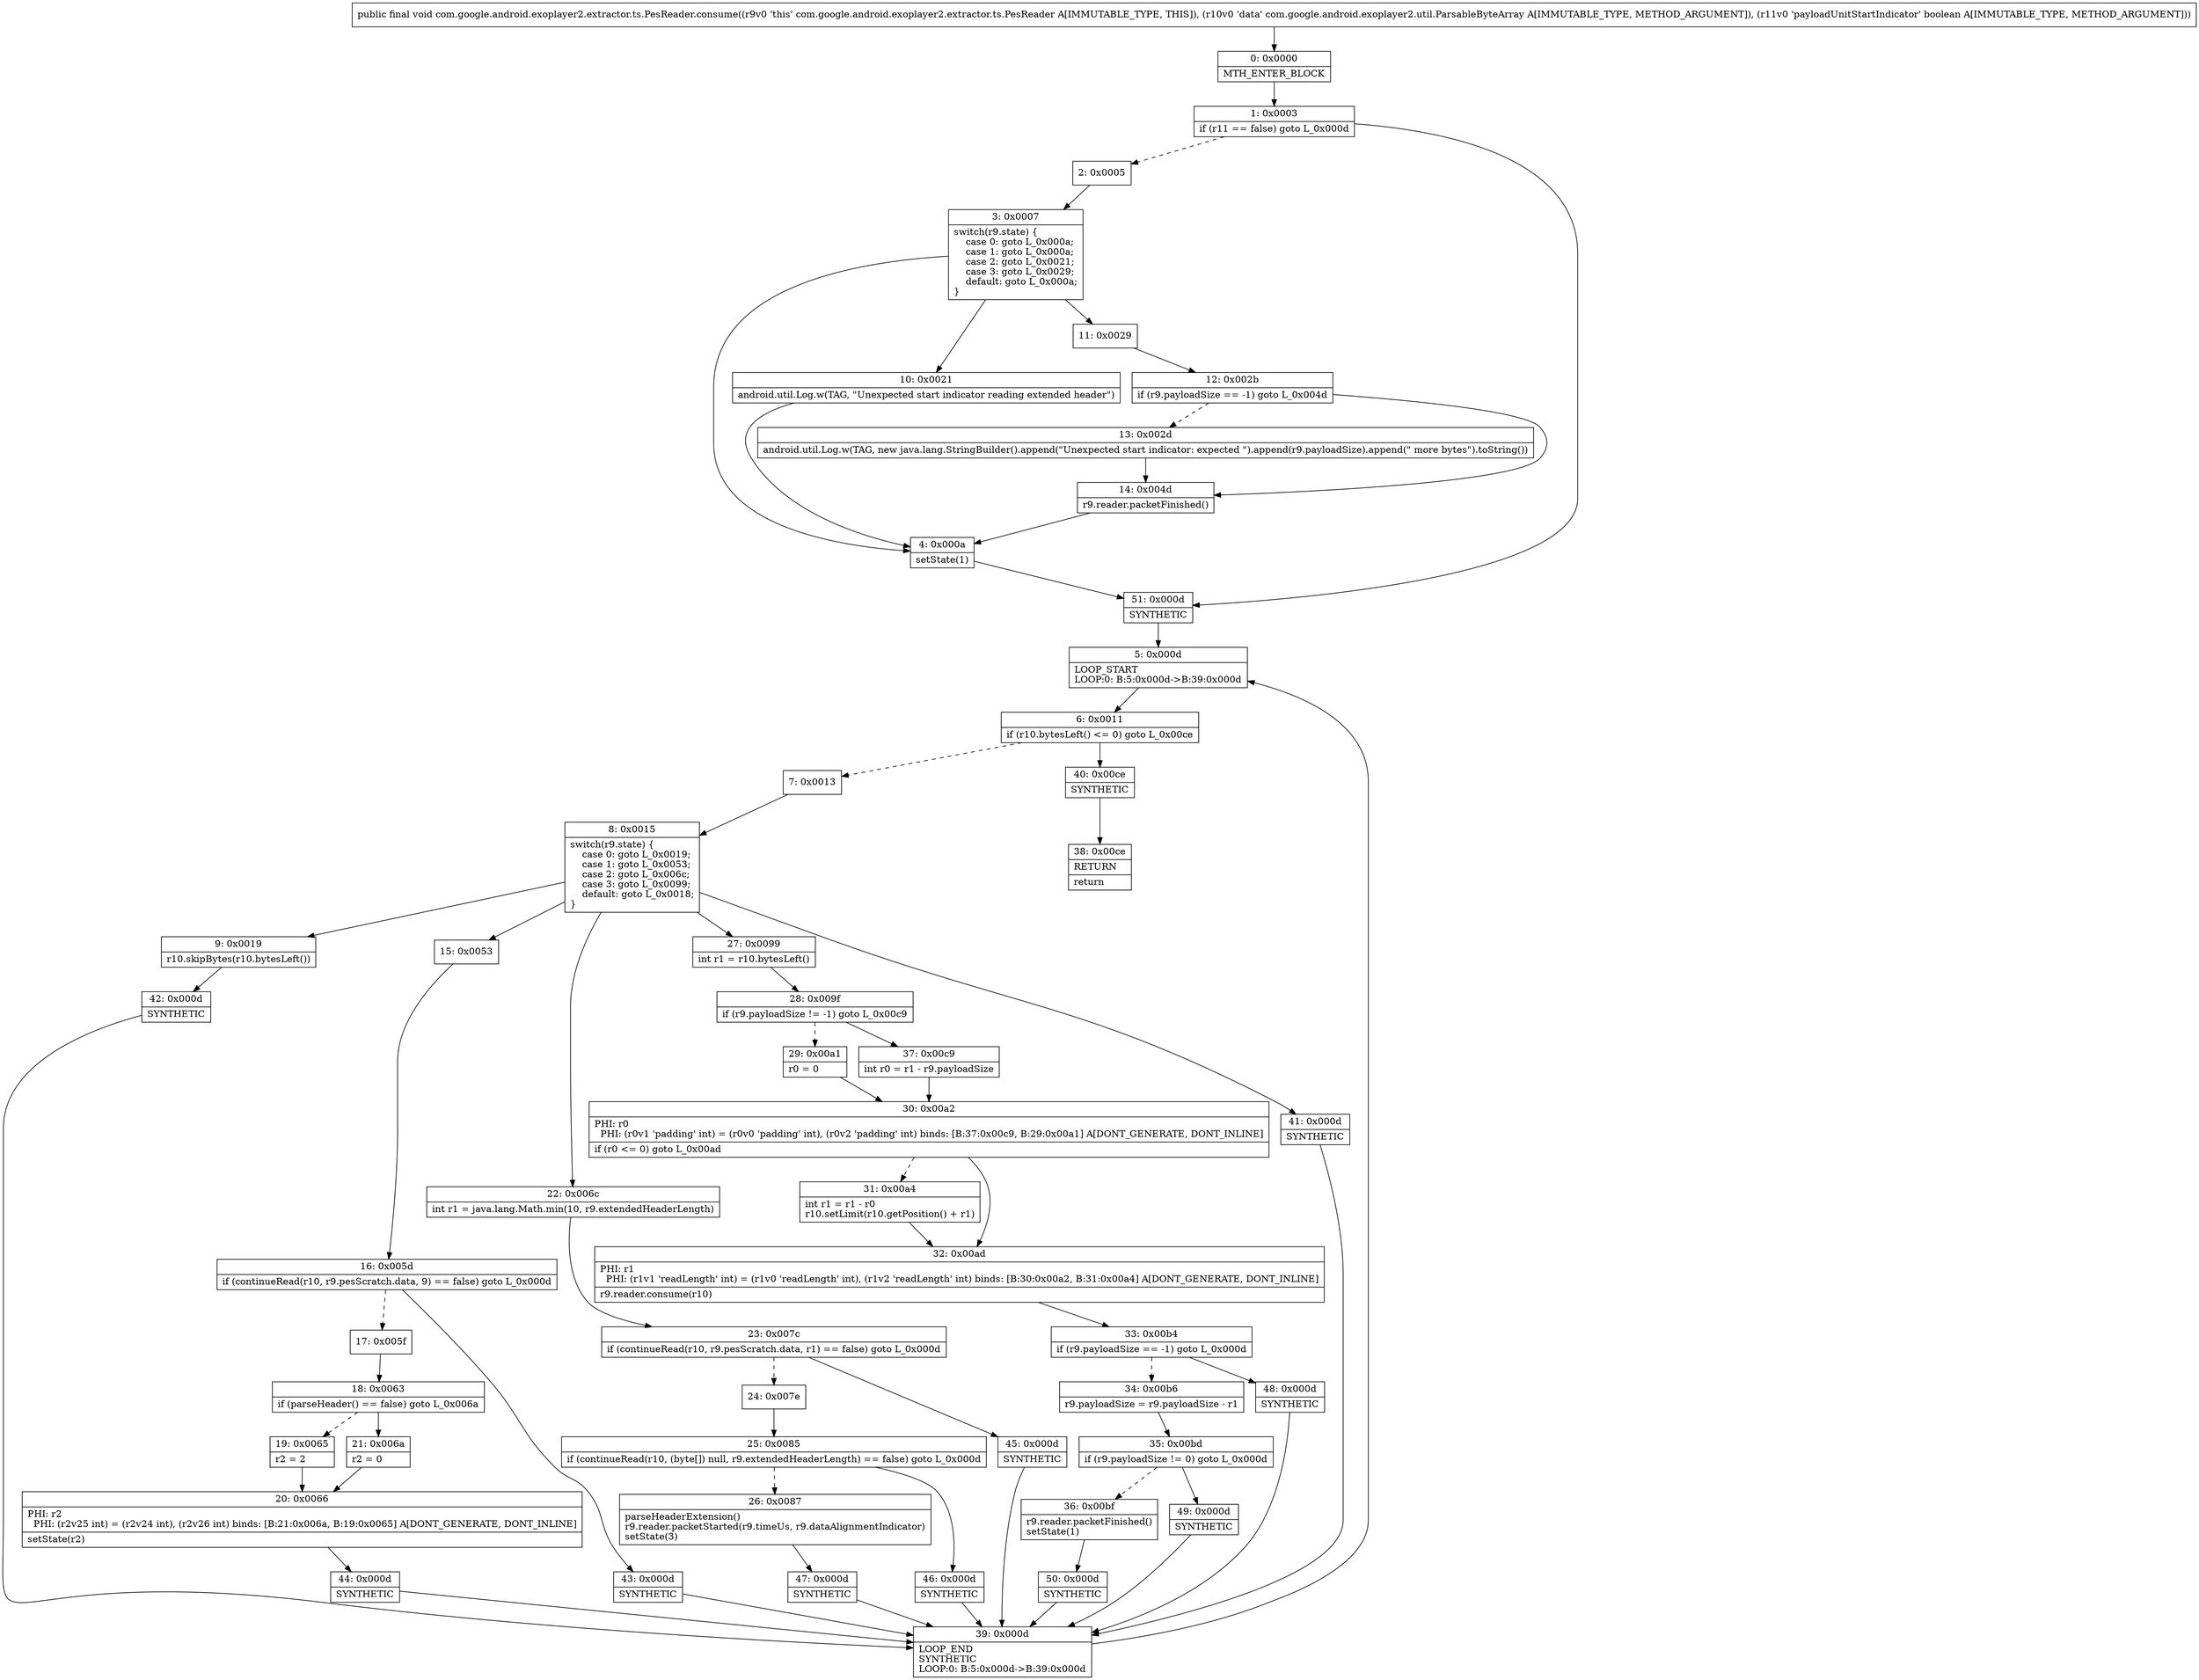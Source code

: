 digraph "CFG forcom.google.android.exoplayer2.extractor.ts.PesReader.consume(Lcom\/google\/android\/exoplayer2\/util\/ParsableByteArray;Z)V" {
Node_0 [shape=record,label="{0\:\ 0x0000|MTH_ENTER_BLOCK\l}"];
Node_1 [shape=record,label="{1\:\ 0x0003|if (r11 == false) goto L_0x000d\l}"];
Node_2 [shape=record,label="{2\:\ 0x0005}"];
Node_3 [shape=record,label="{3\:\ 0x0007|switch(r9.state) \{\l    case 0: goto L_0x000a;\l    case 1: goto L_0x000a;\l    case 2: goto L_0x0021;\l    case 3: goto L_0x0029;\l    default: goto L_0x000a;\l\}\l}"];
Node_4 [shape=record,label="{4\:\ 0x000a|setState(1)\l}"];
Node_5 [shape=record,label="{5\:\ 0x000d|LOOP_START\lLOOP:0: B:5:0x000d\-\>B:39:0x000d\l}"];
Node_6 [shape=record,label="{6\:\ 0x0011|if (r10.bytesLeft() \<= 0) goto L_0x00ce\l}"];
Node_7 [shape=record,label="{7\:\ 0x0013}"];
Node_8 [shape=record,label="{8\:\ 0x0015|switch(r9.state) \{\l    case 0: goto L_0x0019;\l    case 1: goto L_0x0053;\l    case 2: goto L_0x006c;\l    case 3: goto L_0x0099;\l    default: goto L_0x0018;\l\}\l}"];
Node_9 [shape=record,label="{9\:\ 0x0019|r10.skipBytes(r10.bytesLeft())\l}"];
Node_10 [shape=record,label="{10\:\ 0x0021|android.util.Log.w(TAG, \"Unexpected start indicator reading extended header\")\l}"];
Node_11 [shape=record,label="{11\:\ 0x0029}"];
Node_12 [shape=record,label="{12\:\ 0x002b|if (r9.payloadSize == \-1) goto L_0x004d\l}"];
Node_13 [shape=record,label="{13\:\ 0x002d|android.util.Log.w(TAG, new java.lang.StringBuilder().append(\"Unexpected start indicator: expected \").append(r9.payloadSize).append(\" more bytes\").toString())\l}"];
Node_14 [shape=record,label="{14\:\ 0x004d|r9.reader.packetFinished()\l}"];
Node_15 [shape=record,label="{15\:\ 0x0053}"];
Node_16 [shape=record,label="{16\:\ 0x005d|if (continueRead(r10, r9.pesScratch.data, 9) == false) goto L_0x000d\l}"];
Node_17 [shape=record,label="{17\:\ 0x005f}"];
Node_18 [shape=record,label="{18\:\ 0x0063|if (parseHeader() == false) goto L_0x006a\l}"];
Node_19 [shape=record,label="{19\:\ 0x0065|r2 = 2\l}"];
Node_20 [shape=record,label="{20\:\ 0x0066|PHI: r2 \l  PHI: (r2v25 int) = (r2v24 int), (r2v26 int) binds: [B:21:0x006a, B:19:0x0065] A[DONT_GENERATE, DONT_INLINE]\l|setState(r2)\l}"];
Node_21 [shape=record,label="{21\:\ 0x006a|r2 = 0\l}"];
Node_22 [shape=record,label="{22\:\ 0x006c|int r1 = java.lang.Math.min(10, r9.extendedHeaderLength)\l}"];
Node_23 [shape=record,label="{23\:\ 0x007c|if (continueRead(r10, r9.pesScratch.data, r1) == false) goto L_0x000d\l}"];
Node_24 [shape=record,label="{24\:\ 0x007e}"];
Node_25 [shape=record,label="{25\:\ 0x0085|if (continueRead(r10, (byte[]) null, r9.extendedHeaderLength) == false) goto L_0x000d\l}"];
Node_26 [shape=record,label="{26\:\ 0x0087|parseHeaderExtension()\lr9.reader.packetStarted(r9.timeUs, r9.dataAlignmentIndicator)\lsetState(3)\l}"];
Node_27 [shape=record,label="{27\:\ 0x0099|int r1 = r10.bytesLeft()\l}"];
Node_28 [shape=record,label="{28\:\ 0x009f|if (r9.payloadSize != \-1) goto L_0x00c9\l}"];
Node_29 [shape=record,label="{29\:\ 0x00a1|r0 = 0\l}"];
Node_30 [shape=record,label="{30\:\ 0x00a2|PHI: r0 \l  PHI: (r0v1 'padding' int) = (r0v0 'padding' int), (r0v2 'padding' int) binds: [B:37:0x00c9, B:29:0x00a1] A[DONT_GENERATE, DONT_INLINE]\l|if (r0 \<= 0) goto L_0x00ad\l}"];
Node_31 [shape=record,label="{31\:\ 0x00a4|int r1 = r1 \- r0\lr10.setLimit(r10.getPosition() + r1)\l}"];
Node_32 [shape=record,label="{32\:\ 0x00ad|PHI: r1 \l  PHI: (r1v1 'readLength' int) = (r1v0 'readLength' int), (r1v2 'readLength' int) binds: [B:30:0x00a2, B:31:0x00a4] A[DONT_GENERATE, DONT_INLINE]\l|r9.reader.consume(r10)\l}"];
Node_33 [shape=record,label="{33\:\ 0x00b4|if (r9.payloadSize == \-1) goto L_0x000d\l}"];
Node_34 [shape=record,label="{34\:\ 0x00b6|r9.payloadSize = r9.payloadSize \- r1\l}"];
Node_35 [shape=record,label="{35\:\ 0x00bd|if (r9.payloadSize != 0) goto L_0x000d\l}"];
Node_36 [shape=record,label="{36\:\ 0x00bf|r9.reader.packetFinished()\lsetState(1)\l}"];
Node_37 [shape=record,label="{37\:\ 0x00c9|int r0 = r1 \- r9.payloadSize\l}"];
Node_38 [shape=record,label="{38\:\ 0x00ce|RETURN\l|return\l}"];
Node_39 [shape=record,label="{39\:\ 0x000d|LOOP_END\lSYNTHETIC\lLOOP:0: B:5:0x000d\-\>B:39:0x000d\l}"];
Node_40 [shape=record,label="{40\:\ 0x00ce|SYNTHETIC\l}"];
Node_41 [shape=record,label="{41\:\ 0x000d|SYNTHETIC\l}"];
Node_42 [shape=record,label="{42\:\ 0x000d|SYNTHETIC\l}"];
Node_43 [shape=record,label="{43\:\ 0x000d|SYNTHETIC\l}"];
Node_44 [shape=record,label="{44\:\ 0x000d|SYNTHETIC\l}"];
Node_45 [shape=record,label="{45\:\ 0x000d|SYNTHETIC\l}"];
Node_46 [shape=record,label="{46\:\ 0x000d|SYNTHETIC\l}"];
Node_47 [shape=record,label="{47\:\ 0x000d|SYNTHETIC\l}"];
Node_48 [shape=record,label="{48\:\ 0x000d|SYNTHETIC\l}"];
Node_49 [shape=record,label="{49\:\ 0x000d|SYNTHETIC\l}"];
Node_50 [shape=record,label="{50\:\ 0x000d|SYNTHETIC\l}"];
Node_51 [shape=record,label="{51\:\ 0x000d|SYNTHETIC\l}"];
MethodNode[shape=record,label="{public final void com.google.android.exoplayer2.extractor.ts.PesReader.consume((r9v0 'this' com.google.android.exoplayer2.extractor.ts.PesReader A[IMMUTABLE_TYPE, THIS]), (r10v0 'data' com.google.android.exoplayer2.util.ParsableByteArray A[IMMUTABLE_TYPE, METHOD_ARGUMENT]), (r11v0 'payloadUnitStartIndicator' boolean A[IMMUTABLE_TYPE, METHOD_ARGUMENT])) }"];
MethodNode -> Node_0;
Node_0 -> Node_1;
Node_1 -> Node_2[style=dashed];
Node_1 -> Node_51;
Node_2 -> Node_3;
Node_3 -> Node_4;
Node_3 -> Node_10;
Node_3 -> Node_11;
Node_4 -> Node_51;
Node_5 -> Node_6;
Node_6 -> Node_7[style=dashed];
Node_6 -> Node_40;
Node_7 -> Node_8;
Node_8 -> Node_9;
Node_8 -> Node_15;
Node_8 -> Node_22;
Node_8 -> Node_27;
Node_8 -> Node_41;
Node_9 -> Node_42;
Node_10 -> Node_4;
Node_11 -> Node_12;
Node_12 -> Node_13[style=dashed];
Node_12 -> Node_14;
Node_13 -> Node_14;
Node_14 -> Node_4;
Node_15 -> Node_16;
Node_16 -> Node_17[style=dashed];
Node_16 -> Node_43;
Node_17 -> Node_18;
Node_18 -> Node_19[style=dashed];
Node_18 -> Node_21;
Node_19 -> Node_20;
Node_20 -> Node_44;
Node_21 -> Node_20;
Node_22 -> Node_23;
Node_23 -> Node_24[style=dashed];
Node_23 -> Node_45;
Node_24 -> Node_25;
Node_25 -> Node_26[style=dashed];
Node_25 -> Node_46;
Node_26 -> Node_47;
Node_27 -> Node_28;
Node_28 -> Node_29[style=dashed];
Node_28 -> Node_37;
Node_29 -> Node_30;
Node_30 -> Node_31[style=dashed];
Node_30 -> Node_32;
Node_31 -> Node_32;
Node_32 -> Node_33;
Node_33 -> Node_34[style=dashed];
Node_33 -> Node_48;
Node_34 -> Node_35;
Node_35 -> Node_36[style=dashed];
Node_35 -> Node_49;
Node_36 -> Node_50;
Node_37 -> Node_30;
Node_39 -> Node_5;
Node_40 -> Node_38;
Node_41 -> Node_39;
Node_42 -> Node_39;
Node_43 -> Node_39;
Node_44 -> Node_39;
Node_45 -> Node_39;
Node_46 -> Node_39;
Node_47 -> Node_39;
Node_48 -> Node_39;
Node_49 -> Node_39;
Node_50 -> Node_39;
Node_51 -> Node_5;
}

